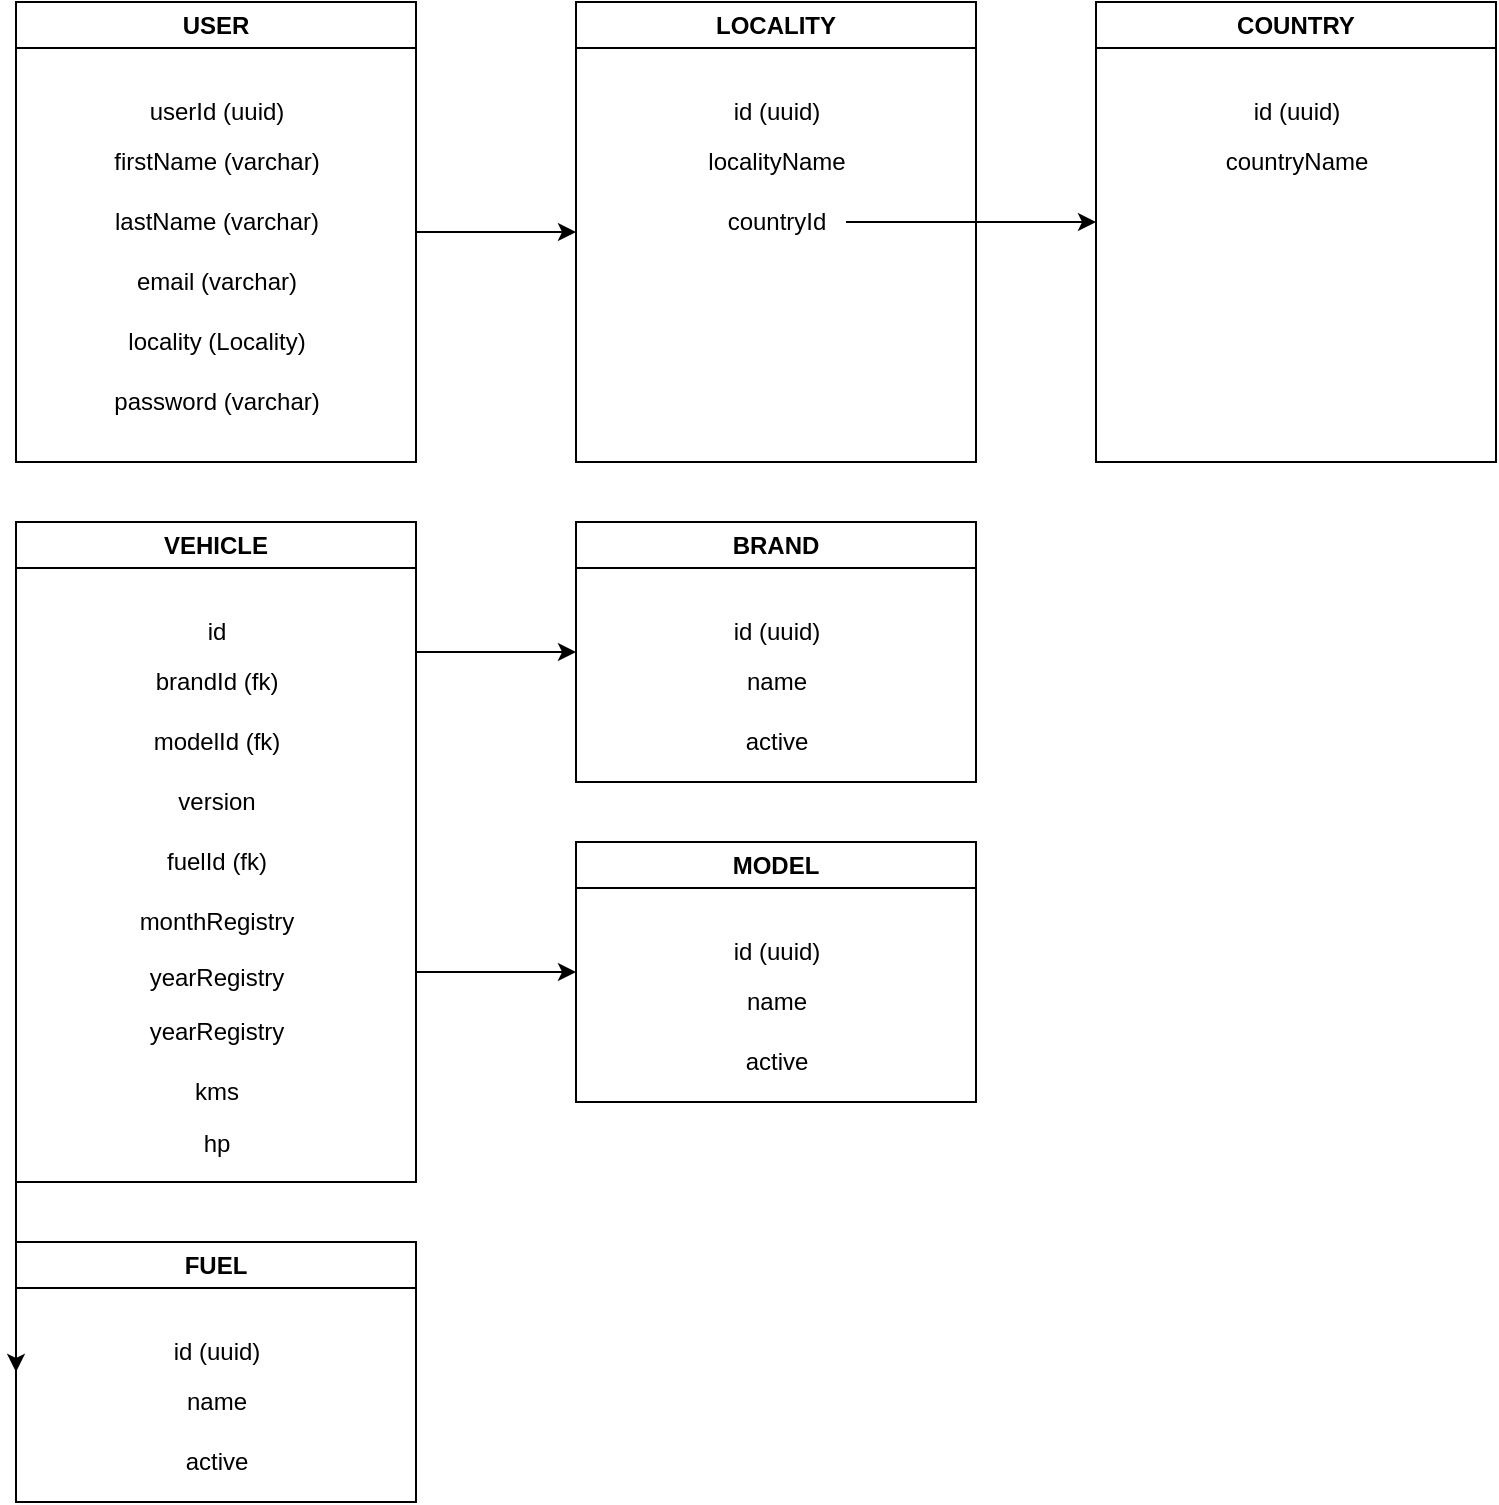 <mxfile>
    <diagram id="L2iWvlBcFiVjpoBjf2YR" name="Page-1">
        <mxGraphModel dx="1041" dy="583" grid="1" gridSize="10" guides="1" tooltips="1" connect="1" arrows="1" fold="1" page="1" pageScale="1" pageWidth="850" pageHeight="1100" math="0" shadow="0">
            <root>
                <mxCell id="0"/>
                <mxCell id="1" parent="0"/>
                <mxCell id="12" value="VEHICLE" style="swimlane;whiteSpace=wrap;html=1;" parent="1" vertex="1">
                    <mxGeometry x="50" y="500" width="200" height="330" as="geometry"/>
                </mxCell>
                <mxCell id="14" value="id" style="text;html=1;align=center;verticalAlign=middle;resizable=0;points=[];autosize=1;strokeColor=none;fillColor=none;" parent="12" vertex="1">
                    <mxGeometry x="85" y="40" width="30" height="30" as="geometry"/>
                </mxCell>
                <mxCell id="20" value="monthRegistry" style="text;html=1;align=center;verticalAlign=middle;resizable=0;points=[];autosize=1;strokeColor=none;fillColor=none;" parent="12" vertex="1">
                    <mxGeometry x="50" y="185" width="100" height="30" as="geometry"/>
                </mxCell>
                <mxCell id="15" value="brandId (fk)" style="text;html=1;align=center;verticalAlign=middle;resizable=0;points=[];autosize=1;strokeColor=none;fillColor=none;" parent="12" vertex="1">
                    <mxGeometry x="60" y="65" width="80" height="30" as="geometry"/>
                </mxCell>
                <mxCell id="21" value="modelId (fk)" style="text;html=1;align=center;verticalAlign=middle;resizable=0;points=[];autosize=1;strokeColor=none;fillColor=none;" parent="12" vertex="1">
                    <mxGeometry x="55" y="95" width="90" height="30" as="geometry"/>
                </mxCell>
                <mxCell id="18" value="version" style="text;html=1;align=center;verticalAlign=middle;resizable=0;points=[];autosize=1;strokeColor=none;fillColor=none;" parent="12" vertex="1">
                    <mxGeometry x="70" y="125" width="60" height="30" as="geometry"/>
                </mxCell>
                <mxCell id="19" value="fuelId (fk)" style="text;html=1;align=center;verticalAlign=middle;resizable=0;points=[];autosize=1;strokeColor=none;fillColor=none;" parent="12" vertex="1">
                    <mxGeometry x="65" y="155" width="70" height="30" as="geometry"/>
                </mxCell>
                <mxCell id="53" value="yearRegistry" style="text;html=1;align=center;verticalAlign=middle;resizable=0;points=[];autosize=1;strokeColor=none;fillColor=none;" vertex="1" parent="12">
                    <mxGeometry x="55" y="213" width="90" height="30" as="geometry"/>
                </mxCell>
                <mxCell id="71" value="kms" style="text;html=1;align=center;verticalAlign=middle;resizable=0;points=[];autosize=1;strokeColor=none;fillColor=none;" vertex="1" parent="12">
                    <mxGeometry x="75" y="270" width="50" height="30" as="geometry"/>
                </mxCell>
                <mxCell id="72" value="hp" style="text;html=1;align=center;verticalAlign=middle;resizable=0;points=[];autosize=1;strokeColor=none;fillColor=none;" vertex="1" parent="12">
                    <mxGeometry x="80" y="296" width="40" height="30" as="geometry"/>
                </mxCell>
                <mxCell id="22" value="LOCALITY" style="swimlane;whiteSpace=wrap;html=1;" parent="1" vertex="1">
                    <mxGeometry x="330" y="240" width="200" height="230" as="geometry"/>
                </mxCell>
                <mxCell id="23" value="id (uuid)" style="text;html=1;align=center;verticalAlign=middle;resizable=0;points=[];autosize=1;strokeColor=none;fillColor=none;" parent="22" vertex="1">
                    <mxGeometry x="65" y="40" width="70" height="30" as="geometry"/>
                </mxCell>
                <mxCell id="25" value="localityName" style="text;html=1;align=center;verticalAlign=middle;resizable=0;points=[];autosize=1;strokeColor=none;fillColor=none;" parent="22" vertex="1">
                    <mxGeometry x="55" y="65" width="90" height="30" as="geometry"/>
                </mxCell>
                <mxCell id="26" value="countryId" style="text;html=1;align=center;verticalAlign=middle;resizable=0;points=[];autosize=1;strokeColor=none;fillColor=none;" parent="22" vertex="1">
                    <mxGeometry x="65" y="95" width="70" height="30" as="geometry"/>
                </mxCell>
                <mxCell id="32" style="edgeStyle=none;html=1;exitX=1;exitY=0.5;exitDx=0;exitDy=0;entryX=0;entryY=0.5;entryDx=0;entryDy=0;" parent="1" source="46" edge="1" target="22">
                    <mxGeometry relative="1" as="geometry">
                        <mxPoint x="330" y="410" as="targetPoint"/>
                    </mxGeometry>
                </mxCell>
                <mxCell id="33" value="COUNTRY" style="swimlane;whiteSpace=wrap;html=1;" parent="1" vertex="1">
                    <mxGeometry x="590" y="240" width="200" height="230" as="geometry"/>
                </mxCell>
                <mxCell id="34" value="id (uuid)" style="text;html=1;align=center;verticalAlign=middle;resizable=0;points=[];autosize=1;strokeColor=none;fillColor=none;" parent="33" vertex="1">
                    <mxGeometry x="65" y="40" width="70" height="30" as="geometry"/>
                </mxCell>
                <mxCell id="35" value="countryName" style="text;html=1;align=center;verticalAlign=middle;resizable=0;points=[];autosize=1;strokeColor=none;fillColor=none;" parent="33" vertex="1">
                    <mxGeometry x="55" y="65" width="90" height="30" as="geometry"/>
                </mxCell>
                <mxCell id="38" style="edgeStyle=none;html=1;" parent="1" source="26" edge="1">
                    <mxGeometry relative="1" as="geometry">
                        <mxPoint x="590" y="350.0" as="targetPoint"/>
                    </mxGeometry>
                </mxCell>
                <mxCell id="46" value="USER" style="swimlane;whiteSpace=wrap;html=1;" vertex="1" parent="1">
                    <mxGeometry x="50" y="240" width="200" height="230" as="geometry"/>
                </mxCell>
                <mxCell id="47" value="userId (uuid)" style="text;html=1;align=center;verticalAlign=middle;resizable=0;points=[];autosize=1;strokeColor=none;fillColor=none;" vertex="1" parent="46">
                    <mxGeometry x="55" y="40" width="90" height="30" as="geometry"/>
                </mxCell>
                <mxCell id="48" value="password (varchar)" style="text;html=1;align=center;verticalAlign=middle;resizable=0;points=[];autosize=1;strokeColor=none;fillColor=none;" vertex="1" parent="46">
                    <mxGeometry x="35" y="185" width="130" height="30" as="geometry"/>
                </mxCell>
                <mxCell id="49" value="firstName (varchar)" style="text;html=1;align=center;verticalAlign=middle;resizable=0;points=[];autosize=1;strokeColor=none;fillColor=none;" vertex="1" parent="46">
                    <mxGeometry x="35" y="65" width="130" height="30" as="geometry"/>
                </mxCell>
                <mxCell id="50" value="lastName (varchar)" style="text;html=1;align=center;verticalAlign=middle;resizable=0;points=[];autosize=1;strokeColor=none;fillColor=none;" vertex="1" parent="46">
                    <mxGeometry x="35" y="95" width="130" height="30" as="geometry"/>
                </mxCell>
                <mxCell id="51" value="email (varchar)" style="text;html=1;align=center;verticalAlign=middle;resizable=0;points=[];autosize=1;strokeColor=none;fillColor=none;" vertex="1" parent="46">
                    <mxGeometry x="50" y="125" width="100" height="30" as="geometry"/>
                </mxCell>
                <mxCell id="52" value="locality (Locality)" style="text;html=1;align=center;verticalAlign=middle;resizable=0;points=[];autosize=1;strokeColor=none;fillColor=none;" vertex="1" parent="46">
                    <mxGeometry x="45" y="155" width="110" height="30" as="geometry"/>
                </mxCell>
                <mxCell id="54" value="yearRegistry" style="text;html=1;align=center;verticalAlign=middle;resizable=0;points=[];autosize=1;strokeColor=none;fillColor=none;" vertex="1" parent="1">
                    <mxGeometry x="105" y="740" width="90" height="30" as="geometry"/>
                </mxCell>
                <mxCell id="56" value="BRAND" style="swimlane;whiteSpace=wrap;html=1;" vertex="1" parent="1">
                    <mxGeometry x="330" y="500" width="200" height="130" as="geometry"/>
                </mxCell>
                <mxCell id="57" value="id (uuid)" style="text;html=1;align=center;verticalAlign=middle;resizable=0;points=[];autosize=1;strokeColor=none;fillColor=none;" vertex="1" parent="56">
                    <mxGeometry x="65" y="40" width="70" height="30" as="geometry"/>
                </mxCell>
                <mxCell id="58" value="name" style="text;html=1;align=center;verticalAlign=middle;resizable=0;points=[];autosize=1;strokeColor=none;fillColor=none;" vertex="1" parent="56">
                    <mxGeometry x="75" y="65" width="50" height="30" as="geometry"/>
                </mxCell>
                <mxCell id="59" value="active" style="text;html=1;align=center;verticalAlign=middle;resizable=0;points=[];autosize=1;strokeColor=none;fillColor=none;" vertex="1" parent="56">
                    <mxGeometry x="75" y="95" width="50" height="30" as="geometry"/>
                </mxCell>
                <mxCell id="60" style="edgeStyle=none;html=1;entryX=0;entryY=0.5;entryDx=0;entryDy=0;" edge="1" parent="1" target="56">
                    <mxGeometry relative="1" as="geometry">
                        <mxPoint x="250" y="565" as="sourcePoint"/>
                    </mxGeometry>
                </mxCell>
                <mxCell id="61" value="MODEL" style="swimlane;whiteSpace=wrap;html=1;" vertex="1" parent="1">
                    <mxGeometry x="330" y="660" width="200" height="130" as="geometry"/>
                </mxCell>
                <mxCell id="62" value="id (uuid)" style="text;html=1;align=center;verticalAlign=middle;resizable=0;points=[];autosize=1;strokeColor=none;fillColor=none;" vertex="1" parent="61">
                    <mxGeometry x="65" y="40" width="70" height="30" as="geometry"/>
                </mxCell>
                <mxCell id="63" value="name" style="text;html=1;align=center;verticalAlign=middle;resizable=0;points=[];autosize=1;strokeColor=none;fillColor=none;" vertex="1" parent="61">
                    <mxGeometry x="75" y="65" width="50" height="30" as="geometry"/>
                </mxCell>
                <mxCell id="64" value="active" style="text;html=1;align=center;verticalAlign=middle;resizable=0;points=[];autosize=1;strokeColor=none;fillColor=none;" vertex="1" parent="61">
                    <mxGeometry x="75" y="95" width="50" height="30" as="geometry"/>
                </mxCell>
                <mxCell id="65" style="edgeStyle=none;html=1;entryX=0;entryY=0.5;entryDx=0;entryDy=0;" edge="1" parent="1" target="61">
                    <mxGeometry relative="1" as="geometry">
                        <mxPoint x="250" y="725" as="sourcePoint"/>
                    </mxGeometry>
                </mxCell>
                <mxCell id="66" value="FUEL" style="swimlane;whiteSpace=wrap;html=1;" vertex="1" parent="1">
                    <mxGeometry x="50" y="860" width="200" height="130" as="geometry"/>
                </mxCell>
                <mxCell id="67" value="id (uuid)" style="text;html=1;align=center;verticalAlign=middle;resizable=0;points=[];autosize=1;strokeColor=none;fillColor=none;" vertex="1" parent="66">
                    <mxGeometry x="65" y="40" width="70" height="30" as="geometry"/>
                </mxCell>
                <mxCell id="68" value="name" style="text;html=1;align=center;verticalAlign=middle;resizable=0;points=[];autosize=1;strokeColor=none;fillColor=none;" vertex="1" parent="66">
                    <mxGeometry x="75" y="65" width="50" height="30" as="geometry"/>
                </mxCell>
                <mxCell id="69" value="active" style="text;html=1;align=center;verticalAlign=middle;resizable=0;points=[];autosize=1;strokeColor=none;fillColor=none;" vertex="1" parent="66">
                    <mxGeometry x="75" y="95" width="50" height="30" as="geometry"/>
                </mxCell>
                <mxCell id="70" style="edgeStyle=none;html=1;entryX=0;entryY=0.5;entryDx=0;entryDy=0;exitX=0;exitY=0.5;exitDx=0;exitDy=0;" edge="1" parent="1" source="12" target="66">
                    <mxGeometry relative="1" as="geometry"/>
                </mxCell>
            </root>
        </mxGraphModel>
    </diagram>
</mxfile>